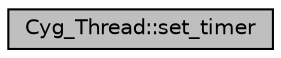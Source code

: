 digraph "all"
{
  edge [fontname="Helvetica",fontsize="10",labelfontname="Helvetica",labelfontsize="10"];
 node [fontname="Helvetica",fontsize="10",shape=record];
rankdir="LR";
Node68 [label="Cyg_Thread::set_timer",height=0.2,width=0.4,color="black", fillcolor="grey75", style="filled" fontcolor="black",URL="class_cyg___thread.html#a7e92402378d90c942fd050ac77610c05"];
}
